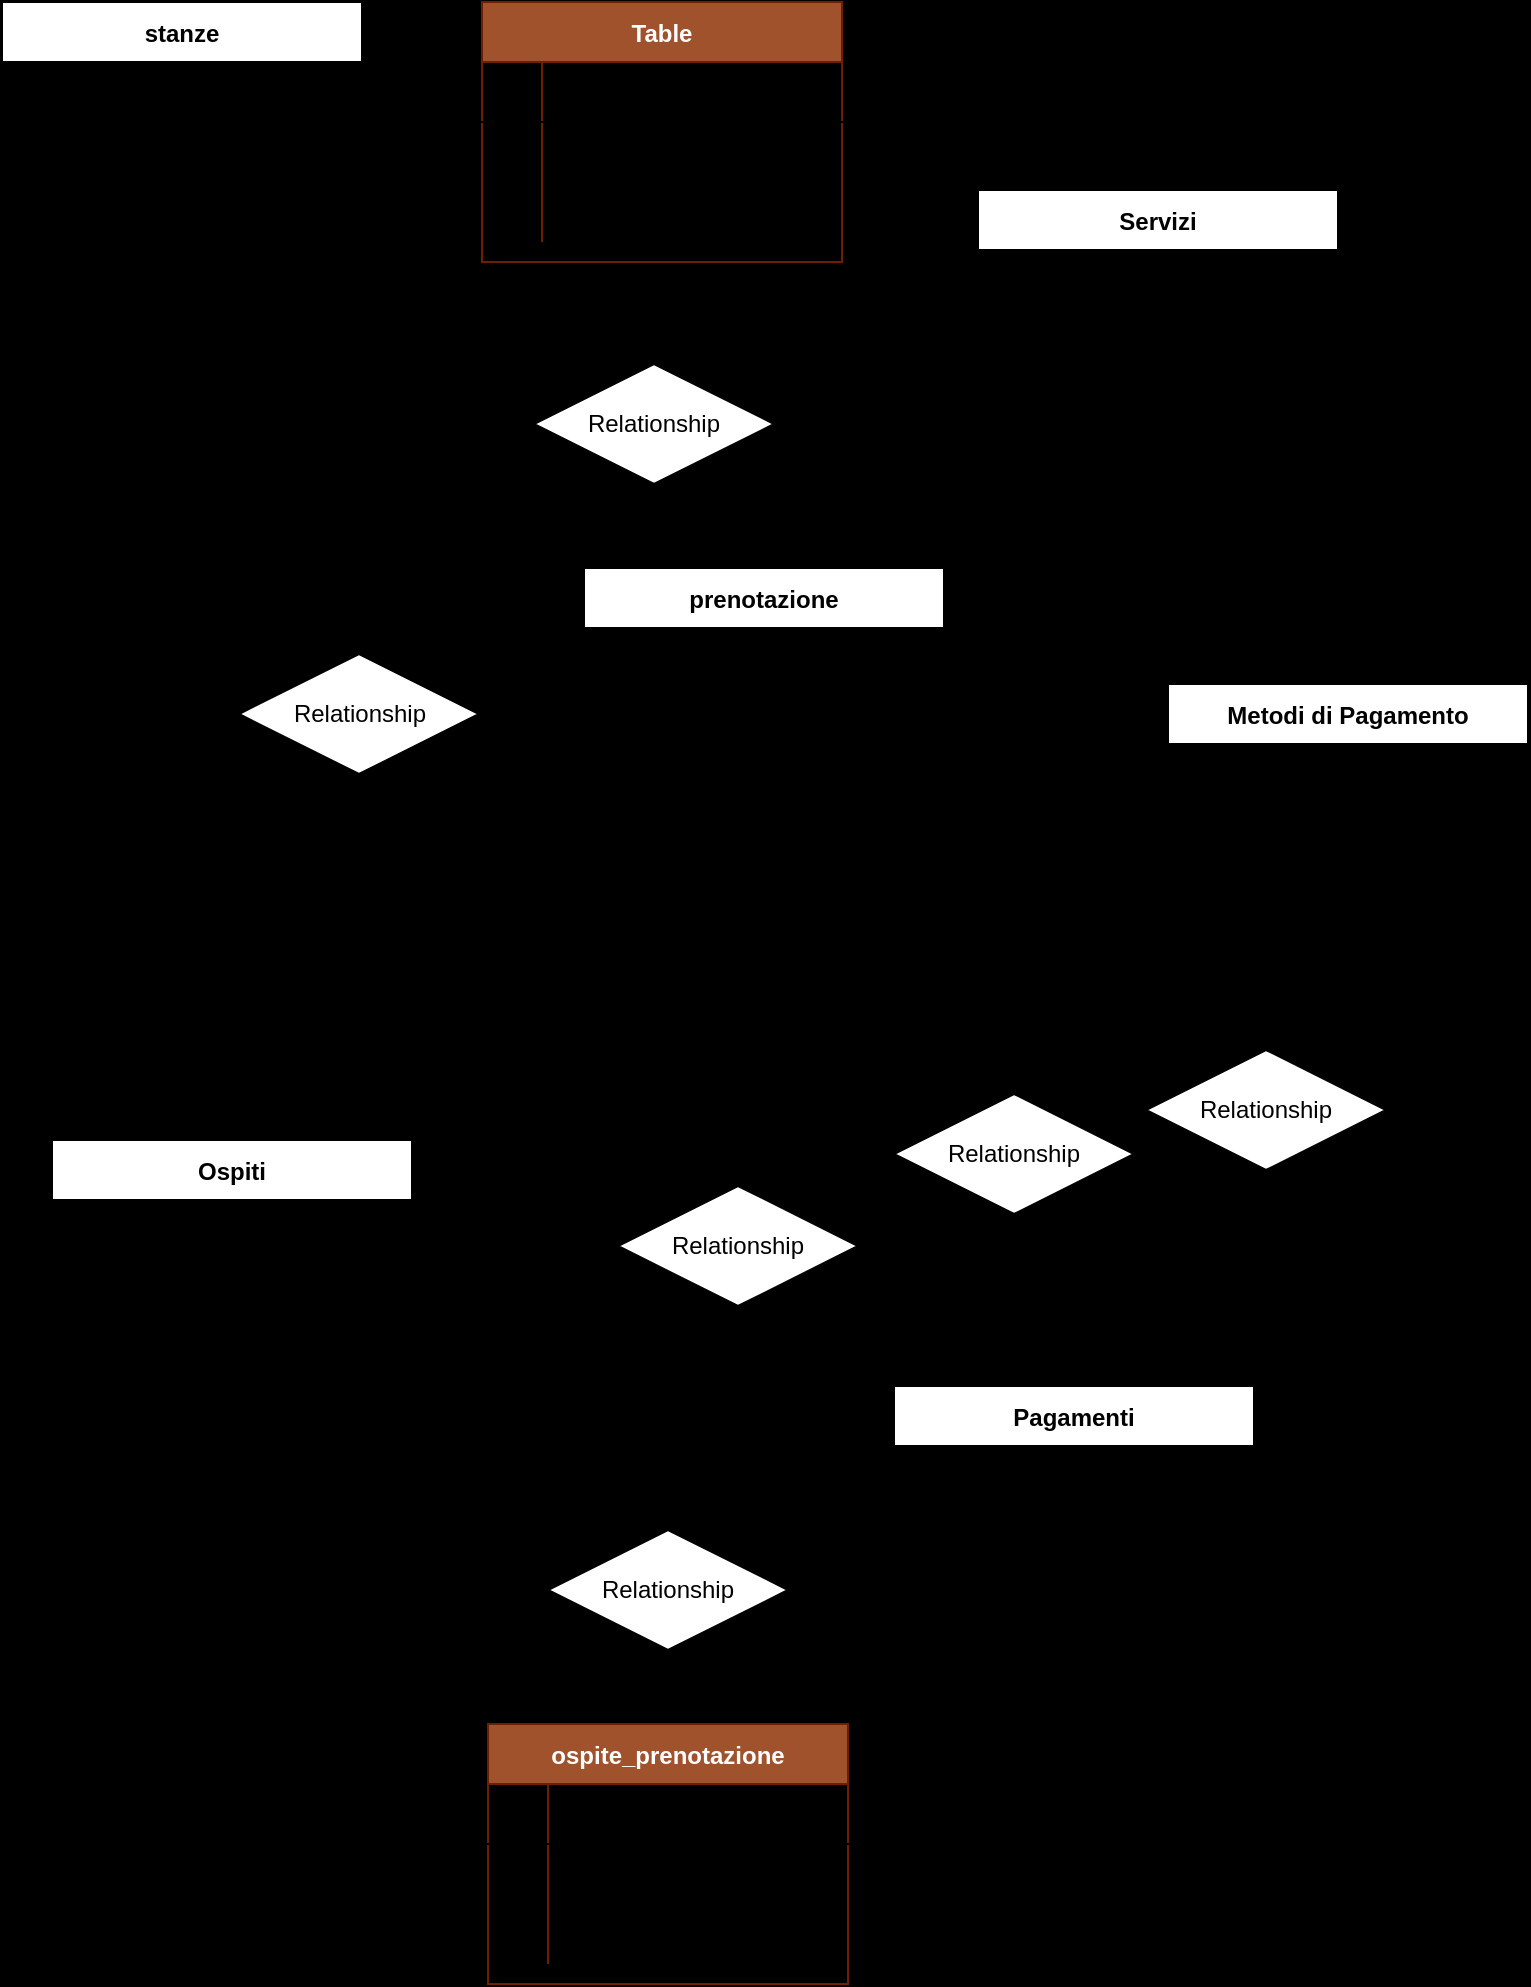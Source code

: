 <mxfile version="13.10.0" type="embed">
    <diagram id="PsOmv_sZk0__hYsDQD5o" name="Page-1">
        <mxGraphModel dx="965" dy="562" grid="0" gridSize="10" guides="1" tooltips="1" connect="1" arrows="1" fold="1" page="1" pageScale="1" pageWidth="827" pageHeight="1169" background="#000000" math="0" shadow="0">
            <root>
                <mxCell id="0"/>
                <mxCell id="1" parent="0"/>
                <mxCell id="145" value="stanze" style="shape=table;startSize=30;container=1;collapsible=1;childLayout=tableLayout;fixedRows=1;rowLines=0;fontStyle=1;align=center;resizeLast=1;" parent="1" vertex="1">
                    <mxGeometry x="28" y="11" width="180" height="190" as="geometry"/>
                </mxCell>
                <mxCell id="146" value="" style="shape=partialRectangle;collapsible=0;dropTarget=0;pointerEvents=0;fillColor=none;top=0;left=0;bottom=1;right=0;points=[[0,0.5],[1,0.5]];portConstraint=eastwest;" parent="145" vertex="1">
                    <mxGeometry y="30" width="180" height="30" as="geometry"/>
                </mxCell>
                <mxCell id="147" value="PK" style="shape=partialRectangle;connectable=0;fillColor=none;top=0;left=0;bottom=0;right=0;fontStyle=1;overflow=hidden;" parent="146" vertex="1">
                    <mxGeometry width="30" height="30" as="geometry"/>
                </mxCell>
                <mxCell id="148" value="ID" style="shape=partialRectangle;connectable=0;fillColor=none;top=0;left=0;bottom=0;right=0;align=left;spacingLeft=6;fontStyle=5;overflow=hidden;" parent="146" vertex="1">
                    <mxGeometry x="30" width="150" height="30" as="geometry"/>
                </mxCell>
                <mxCell id="149" value="" style="shape=partialRectangle;collapsible=0;dropTarget=0;pointerEvents=0;fillColor=none;top=0;left=0;bottom=0;right=0;points=[[0,0.5],[1,0.5]];portConstraint=eastwest;" parent="145" vertex="1">
                    <mxGeometry y="60" width="180" height="30" as="geometry"/>
                </mxCell>
                <mxCell id="150" value="" style="shape=partialRectangle;connectable=0;fillColor=none;top=0;left=0;bottom=0;right=0;editable=1;overflow=hidden;" parent="149" vertex="1">
                    <mxGeometry width="30" height="30" as="geometry"/>
                </mxCell>
                <mxCell id="151" value="nome" style="shape=partialRectangle;connectable=0;fillColor=none;top=0;left=0;bottom=0;right=0;align=left;spacingLeft=6;overflow=hidden;" parent="149" vertex="1">
                    <mxGeometry x="30" width="150" height="30" as="geometry"/>
                </mxCell>
                <mxCell id="155" value="" style="shape=partialRectangle;collapsible=0;dropTarget=0;pointerEvents=0;fillColor=none;top=0;left=0;bottom=0;right=0;points=[[0,0.5],[1,0.5]];portConstraint=eastwest;" parent="145" vertex="1">
                    <mxGeometry y="90" width="180" height="30" as="geometry"/>
                </mxCell>
                <mxCell id="156" value="" style="shape=partialRectangle;connectable=0;fillColor=none;top=0;left=0;bottom=0;right=0;editable=1;overflow=hidden;" parent="155" vertex="1">
                    <mxGeometry width="30" height="30" as="geometry"/>
                </mxCell>
                <mxCell id="157" value="numero" style="shape=partialRectangle;connectable=0;fillColor=none;top=0;left=0;bottom=0;right=0;align=left;spacingLeft=6;overflow=hidden;" parent="155" vertex="1">
                    <mxGeometry x="30" width="150" height="30" as="geometry"/>
                </mxCell>
                <mxCell id="213" value="" style="shape=partialRectangle;collapsible=0;dropTarget=0;pointerEvents=0;fillColor=none;top=0;left=0;bottom=0;right=0;points=[[0,0.5],[1,0.5]];portConstraint=eastwest;" parent="145" vertex="1">
                    <mxGeometry y="120" width="180" height="30" as="geometry"/>
                </mxCell>
                <mxCell id="214" value="" style="shape=partialRectangle;connectable=0;fillColor=none;top=0;left=0;bottom=0;right=0;editable=1;overflow=hidden;" parent="213" vertex="1">
                    <mxGeometry width="30" height="30" as="geometry"/>
                </mxCell>
                <mxCell id="215" value="piano" style="shape=partialRectangle;connectable=0;fillColor=none;top=0;left=0;bottom=0;right=0;align=left;spacingLeft=6;overflow=hidden;" parent="213" vertex="1">
                    <mxGeometry x="30" width="150" height="30" as="geometry"/>
                </mxCell>
                <mxCell id="216" value="" style="shape=partialRectangle;collapsible=0;dropTarget=0;pointerEvents=0;fillColor=none;top=0;left=0;bottom=0;right=0;points=[[0,0.5],[1,0.5]];portConstraint=eastwest;" parent="145" vertex="1">
                    <mxGeometry y="150" width="180" height="30" as="geometry"/>
                </mxCell>
                <mxCell id="217" value="" style="shape=partialRectangle;connectable=0;fillColor=none;top=0;left=0;bottom=0;right=0;editable=1;overflow=hidden;" parent="216" vertex="1">
                    <mxGeometry width="30" height="30" as="geometry"/>
                </mxCell>
                <mxCell id="218" value="posti_letto" style="shape=partialRectangle;connectable=0;fillColor=none;top=0;left=0;bottom=0;right=0;align=left;spacingLeft=6;overflow=hidden;" parent="216" vertex="1">
                    <mxGeometry x="30" width="150" height="30" as="geometry"/>
                </mxCell>
                <mxCell id="200" value="Servizi" style="shape=table;startSize=30;container=1;collapsible=1;childLayout=tableLayout;fixedRows=1;rowLines=0;fontStyle=1;align=center;resizeLast=1;" parent="1" vertex="1">
                    <mxGeometry x="516" y="105" width="180" height="100" as="geometry"/>
                </mxCell>
                <mxCell id="201" value="" style="shape=partialRectangle;collapsible=0;dropTarget=0;pointerEvents=0;fillColor=none;top=0;left=0;bottom=1;right=0;points=[[0,0.5],[1,0.5]];portConstraint=eastwest;" parent="200" vertex="1">
                    <mxGeometry y="30" width="180" height="30" as="geometry"/>
                </mxCell>
                <mxCell id="202" value="PK" style="shape=partialRectangle;connectable=0;fillColor=none;top=0;left=0;bottom=0;right=0;fontStyle=1;overflow=hidden;" parent="201" vertex="1">
                    <mxGeometry width="30" height="30" as="geometry"/>
                </mxCell>
                <mxCell id="203" value="ID" style="shape=partialRectangle;connectable=0;fillColor=none;top=0;left=0;bottom=0;right=0;align=left;spacingLeft=6;fontStyle=5;overflow=hidden;" parent="201" vertex="1">
                    <mxGeometry x="30" width="150" height="30" as="geometry"/>
                </mxCell>
                <mxCell id="204" value="" style="shape=partialRectangle;collapsible=0;dropTarget=0;pointerEvents=0;fillColor=none;top=0;left=0;bottom=0;right=0;points=[[0,0.5],[1,0.5]];portConstraint=eastwest;" parent="200" vertex="1">
                    <mxGeometry y="60" width="180" height="30" as="geometry"/>
                </mxCell>
                <mxCell id="205" value="" style="shape=partialRectangle;connectable=0;fillColor=none;top=0;left=0;bottom=0;right=0;editable=1;overflow=hidden;" parent="204" vertex="1">
                    <mxGeometry width="30" height="30" as="geometry"/>
                </mxCell>
                <mxCell id="206" value="descrizione" style="shape=partialRectangle;connectable=0;fillColor=none;top=0;left=0;bottom=0;right=0;align=left;spacingLeft=6;overflow=hidden;" parent="204" vertex="1">
                    <mxGeometry x="30" width="150" height="30" as="geometry"/>
                </mxCell>
                <mxCell id="445" style="edgeStyle=orthogonalEdgeStyle;rounded=0;orthogonalLoop=1;jettySize=auto;html=1;exitX=0.5;exitY=1;exitDx=0;exitDy=0;entryX=0.5;entryY=0;entryDx=0;entryDy=0;endArrow=none;endFill=0;" edge="1" parent="1" source="446" target="310">
                    <mxGeometry relative="1" as="geometry"/>
                </mxCell>
                <mxCell id="232" value="prenotazione" style="shape=table;startSize=30;container=1;collapsible=1;childLayout=tableLayout;fixedRows=1;rowLines=0;fontStyle=1;align=center;resizeLast=1;" parent="1" vertex="1">
                    <mxGeometry x="319" y="294" width="180" height="220" as="geometry"/>
                </mxCell>
                <mxCell id="233" value="" style="shape=partialRectangle;collapsible=0;dropTarget=0;pointerEvents=0;fillColor=none;top=0;left=0;bottom=1;right=0;points=[[0,0.5],[1,0.5]];portConstraint=eastwest;" parent="232" vertex="1">
                    <mxGeometry y="30" width="180" height="30" as="geometry"/>
                </mxCell>
                <mxCell id="234" value="PK" style="shape=partialRectangle;connectable=0;fillColor=none;top=0;left=0;bottom=0;right=0;fontStyle=1;overflow=hidden;" parent="233" vertex="1">
                    <mxGeometry width="30" height="30" as="geometry"/>
                </mxCell>
                <mxCell id="235" value="ID" style="shape=partialRectangle;connectable=0;fillColor=none;top=0;left=0;bottom=0;right=0;align=left;spacingLeft=6;fontStyle=5;overflow=hidden;" parent="233" vertex="1">
                    <mxGeometry x="30" width="150" height="30" as="geometry"/>
                </mxCell>
                <mxCell id="236" value="" style="shape=partialRectangle;collapsible=0;dropTarget=0;pointerEvents=0;fillColor=none;top=0;left=0;bottom=0;right=0;points=[[0,0.5],[1,0.5]];portConstraint=eastwest;" parent="232" vertex="1">
                    <mxGeometry y="60" width="180" height="30" as="geometry"/>
                </mxCell>
                <mxCell id="237" value="" style="shape=partialRectangle;connectable=0;fillColor=none;top=0;left=0;bottom=0;right=0;editable=1;overflow=hidden;" parent="236" vertex="1">
                    <mxGeometry width="30" height="30" as="geometry"/>
                </mxCell>
                <mxCell id="238" value="stanza_id" style="shape=partialRectangle;connectable=0;fillColor=none;top=0;left=0;bottom=0;right=0;align=left;spacingLeft=6;overflow=hidden;" parent="236" vertex="1">
                    <mxGeometry x="30" width="150" height="30" as="geometry"/>
                </mxCell>
                <mxCell id="263" value="" style="shape=partialRectangle;collapsible=0;dropTarget=0;pointerEvents=0;fillColor=none;top=0;left=0;bottom=0;right=0;points=[[0,0.5],[1,0.5]];portConstraint=eastwest;" parent="232" vertex="1">
                    <mxGeometry y="90" width="180" height="30" as="geometry"/>
                </mxCell>
                <mxCell id="264" value="" style="shape=partialRectangle;connectable=0;fillColor=none;top=0;left=0;bottom=0;right=0;editable=1;overflow=hidden;" parent="263" vertex="1">
                    <mxGeometry width="30" height="30" as="geometry"/>
                </mxCell>
                <mxCell id="265" value="check-in" style="shape=partialRectangle;connectable=0;fillColor=none;top=0;left=0;bottom=0;right=0;align=left;spacingLeft=6;overflow=hidden;" parent="263" vertex="1">
                    <mxGeometry x="30" width="150" height="30" as="geometry"/>
                </mxCell>
                <mxCell id="260" value="" style="shape=partialRectangle;collapsible=0;dropTarget=0;pointerEvents=0;fillColor=none;top=0;left=0;bottom=0;right=0;points=[[0,0.5],[1,0.5]];portConstraint=eastwest;" parent="232" vertex="1">
                    <mxGeometry y="120" width="180" height="30" as="geometry"/>
                </mxCell>
                <mxCell id="261" value="" style="shape=partialRectangle;connectable=0;fillColor=none;top=0;left=0;bottom=0;right=0;editable=1;overflow=hidden;" parent="260" vertex="1">
                    <mxGeometry width="30" height="30" as="geometry"/>
                </mxCell>
                <mxCell id="262" value="check-out" style="shape=partialRectangle;connectable=0;fillColor=none;top=0;left=0;bottom=0;right=0;align=left;spacingLeft=6;overflow=hidden;" parent="260" vertex="1">
                    <mxGeometry x="30" width="150" height="30" as="geometry"/>
                </mxCell>
                <mxCell id="239" value="" style="shape=partialRectangle;collapsible=0;dropTarget=0;pointerEvents=0;fillColor=none;top=0;left=0;bottom=0;right=0;points=[[0,0.5],[1,0.5]];portConstraint=eastwest;" parent="232" vertex="1">
                    <mxGeometry y="150" width="180" height="30" as="geometry"/>
                </mxCell>
                <mxCell id="240" value="" style="shape=partialRectangle;connectable=0;fillColor=none;top=0;left=0;bottom=0;right=0;editable=1;overflow=hidden;" parent="239" vertex="1">
                    <mxGeometry width="30" height="30" as="geometry"/>
                </mxCell>
                <mxCell id="241" value="numero_notti" style="shape=partialRectangle;connectable=0;fillColor=none;top=0;left=0;bottom=0;right=0;align=left;spacingLeft=6;overflow=hidden;" parent="239" vertex="1">
                    <mxGeometry x="30" width="150" height="30" as="geometry"/>
                </mxCell>
                <mxCell id="304" value="" style="shape=partialRectangle;collapsible=0;dropTarget=0;pointerEvents=0;fillColor=none;top=0;left=0;bottom=0;right=0;points=[[0,0.5],[1,0.5]];portConstraint=eastwest;" parent="232" vertex="1">
                    <mxGeometry y="180" width="180" height="30" as="geometry"/>
                </mxCell>
                <mxCell id="305" value="" style="shape=partialRectangle;connectable=0;fillColor=none;top=0;left=0;bottom=0;right=0;editable=1;overflow=hidden;" parent="304" vertex="1">
                    <mxGeometry width="30" height="30" as="geometry"/>
                </mxCell>
                <mxCell id="306" value="status" style="shape=partialRectangle;connectable=0;fillColor=none;top=0;left=0;bottom=0;right=0;align=left;spacingLeft=6;overflow=hidden;" parent="304" vertex="1">
                    <mxGeometry x="30" width="150" height="30" as="geometry"/>
                </mxCell>
                <mxCell id="272" value="Ospiti" style="shape=table;startSize=30;container=1;collapsible=1;childLayout=tableLayout;fixedRows=1;rowLines=0;fontStyle=1;align=center;resizeLast=1;" parent="1" vertex="1">
                    <mxGeometry x="53" y="580" width="180" height="310" as="geometry"/>
                </mxCell>
                <mxCell id="273" value="" style="shape=partialRectangle;collapsible=0;dropTarget=0;pointerEvents=0;fillColor=none;top=0;left=0;bottom=1;right=0;points=[[0,0.5],[1,0.5]];portConstraint=eastwest;" parent="272" vertex="1">
                    <mxGeometry y="30" width="180" height="30" as="geometry"/>
                </mxCell>
                <mxCell id="274" value="PK" style="shape=partialRectangle;connectable=0;fillColor=none;top=0;left=0;bottom=0;right=0;fontStyle=1;overflow=hidden;" parent="273" vertex="1">
                    <mxGeometry width="30" height="30" as="geometry"/>
                </mxCell>
                <mxCell id="275" value="ID" style="shape=partialRectangle;connectable=0;fillColor=none;top=0;left=0;bottom=0;right=0;align=left;spacingLeft=6;fontStyle=5;overflow=hidden;" parent="273" vertex="1">
                    <mxGeometry x="30" width="150" height="30" as="geometry"/>
                </mxCell>
                <mxCell id="276" value="" style="shape=partialRectangle;collapsible=0;dropTarget=0;pointerEvents=0;fillColor=none;top=0;left=0;bottom=0;right=0;points=[[0,0.5],[1,0.5]];portConstraint=eastwest;" parent="272" vertex="1">
                    <mxGeometry y="60" width="180" height="30" as="geometry"/>
                </mxCell>
                <mxCell id="277" value="" style="shape=partialRectangle;connectable=0;fillColor=none;top=0;left=0;bottom=0;right=0;editable=1;overflow=hidden;" parent="276" vertex="1">
                    <mxGeometry width="30" height="30" as="geometry"/>
                </mxCell>
                <mxCell id="278" value="nome" style="shape=partialRectangle;connectable=0;fillColor=none;top=0;left=0;bottom=0;right=0;align=left;spacingLeft=6;overflow=hidden;" parent="276" vertex="1">
                    <mxGeometry x="30" width="150" height="30" as="geometry"/>
                </mxCell>
                <mxCell id="279" value="" style="shape=partialRectangle;collapsible=0;dropTarget=0;pointerEvents=0;fillColor=none;top=0;left=0;bottom=0;right=0;points=[[0,0.5],[1,0.5]];portConstraint=eastwest;" parent="272" vertex="1">
                    <mxGeometry y="90" width="180" height="30" as="geometry"/>
                </mxCell>
                <mxCell id="280" value="" style="shape=partialRectangle;connectable=0;fillColor=none;top=0;left=0;bottom=0;right=0;editable=1;overflow=hidden;" parent="279" vertex="1">
                    <mxGeometry width="30" height="30" as="geometry"/>
                </mxCell>
                <mxCell id="281" value="cognome" style="shape=partialRectangle;connectable=0;fillColor=none;top=0;left=0;bottom=0;right=0;align=left;spacingLeft=6;overflow=hidden;" parent="279" vertex="1">
                    <mxGeometry x="30" width="150" height="30" as="geometry"/>
                </mxCell>
                <mxCell id="282" value="" style="shape=partialRectangle;collapsible=0;dropTarget=0;pointerEvents=0;fillColor=none;top=0;left=0;bottom=0;right=0;points=[[0,0.5],[1,0.5]];portConstraint=eastwest;" parent="272" vertex="1">
                    <mxGeometry y="120" width="180" height="30" as="geometry"/>
                </mxCell>
                <mxCell id="283" value="" style="shape=partialRectangle;connectable=0;fillColor=none;top=0;left=0;bottom=0;right=0;editable=1;overflow=hidden;" parent="282" vertex="1">
                    <mxGeometry width="30" height="30" as="geometry"/>
                </mxCell>
                <mxCell id="284" value="indirizzo" style="shape=partialRectangle;connectable=0;fillColor=none;top=0;left=0;bottom=0;right=0;align=left;spacingLeft=6;overflow=hidden;" parent="282" vertex="1">
                    <mxGeometry x="30" width="150" height="30" as="geometry"/>
                </mxCell>
                <mxCell id="289" value="" style="shape=partialRectangle;collapsible=0;dropTarget=0;pointerEvents=0;fillColor=none;top=0;left=0;bottom=0;right=0;points=[[0,0.5],[1,0.5]];portConstraint=eastwest;" parent="272" vertex="1">
                    <mxGeometry y="150" width="180" height="30" as="geometry"/>
                </mxCell>
                <mxCell id="290" value="" style="shape=partialRectangle;connectable=0;fillColor=none;top=0;left=0;bottom=0;right=0;editable=1;overflow=hidden;" parent="289" vertex="1">
                    <mxGeometry width="30" height="30" as="geometry"/>
                </mxCell>
                <mxCell id="291" value="nazionalità" style="shape=partialRectangle;connectable=0;fillColor=none;top=0;left=0;bottom=0;right=0;align=left;spacingLeft=6;overflow=hidden;" parent="289" vertex="1">
                    <mxGeometry x="30" width="150" height="30" as="geometry"/>
                </mxCell>
                <mxCell id="386" value="" style="shape=partialRectangle;collapsible=0;dropTarget=0;pointerEvents=0;fillColor=none;top=0;left=0;bottom=0;right=0;points=[[0,0.5],[1,0.5]];portConstraint=eastwest;" vertex="1" parent="272">
                    <mxGeometry y="180" width="180" height="30" as="geometry"/>
                </mxCell>
                <mxCell id="387" value="" style="shape=partialRectangle;connectable=0;fillColor=none;top=0;left=0;bottom=0;right=0;editable=1;overflow=hidden;" vertex="1" parent="386">
                    <mxGeometry width="30" height="30" as="geometry"/>
                </mxCell>
                <mxCell id="388" value="numero_di_telefono" style="shape=partialRectangle;connectable=0;fillColor=none;top=0;left=0;bottom=0;right=0;align=left;spacingLeft=6;overflow=hidden;" vertex="1" parent="386">
                    <mxGeometry x="30" width="150" height="30" as="geometry"/>
                </mxCell>
                <mxCell id="395" value="" style="shape=partialRectangle;collapsible=0;dropTarget=0;pointerEvents=0;fillColor=none;top=0;left=0;bottom=0;right=0;points=[[0,0.5],[1,0.5]];portConstraint=eastwest;" vertex="1" parent="272">
                    <mxGeometry y="210" width="180" height="30" as="geometry"/>
                </mxCell>
                <mxCell id="396" value="" style="shape=partialRectangle;connectable=0;fillColor=none;top=0;left=0;bottom=0;right=0;editable=1;overflow=hidden;" vertex="1" parent="395">
                    <mxGeometry width="30" height="30" as="geometry"/>
                </mxCell>
                <mxCell id="397" value="data_di_nascita" style="shape=partialRectangle;connectable=0;fillColor=none;top=0;left=0;bottom=0;right=0;align=left;spacingLeft=6;overflow=hidden;" vertex="1" parent="395">
                    <mxGeometry x="30" width="150" height="30" as="geometry"/>
                </mxCell>
                <mxCell id="392" value="" style="shape=partialRectangle;collapsible=0;dropTarget=0;pointerEvents=0;fillColor=none;top=0;left=0;bottom=0;right=0;points=[[0,0.5],[1,0.5]];portConstraint=eastwest;" vertex="1" parent="272">
                    <mxGeometry y="240" width="180" height="30" as="geometry"/>
                </mxCell>
                <mxCell id="393" value="" style="shape=partialRectangle;connectable=0;fillColor=none;top=0;left=0;bottom=0;right=0;editable=1;overflow=hidden;" vertex="1" parent="392">
                    <mxGeometry width="30" height="30" as="geometry"/>
                </mxCell>
                <mxCell id="394" value="tipo_di_documento" style="shape=partialRectangle;connectable=0;fillColor=none;top=0;left=0;bottom=0;right=0;align=left;spacingLeft=6;overflow=hidden;" vertex="1" parent="392">
                    <mxGeometry x="30" width="150" height="30" as="geometry"/>
                </mxCell>
                <mxCell id="389" value="" style="shape=partialRectangle;collapsible=0;dropTarget=0;pointerEvents=0;fillColor=none;top=0;left=0;bottom=0;right=0;points=[[0,0.5],[1,0.5]];portConstraint=eastwest;" vertex="1" parent="272">
                    <mxGeometry y="270" width="180" height="30" as="geometry"/>
                </mxCell>
                <mxCell id="390" value="" style="shape=partialRectangle;connectable=0;fillColor=none;top=0;left=0;bottom=0;right=0;editable=1;overflow=hidden;" vertex="1" parent="389">
                    <mxGeometry width="30" height="30" as="geometry"/>
                </mxCell>
                <mxCell id="391" value="numero_di_documento" style="shape=partialRectangle;connectable=0;fillColor=none;top=0;left=0;bottom=0;right=0;align=left;spacingLeft=6;overflow=hidden;" vertex="1" parent="389">
                    <mxGeometry x="30" width="150" height="30" as="geometry"/>
                </mxCell>
                <mxCell id="310" value="Pagamenti" style="shape=table;startSize=30;container=1;collapsible=1;childLayout=tableLayout;fixedRows=1;rowLines=0;fontStyle=1;align=center;resizeLast=1;" parent="1" vertex="1">
                    <mxGeometry x="474" y="703" width="180" height="190" as="geometry"/>
                </mxCell>
                <mxCell id="311" value="" style="shape=partialRectangle;collapsible=0;dropTarget=0;pointerEvents=0;fillColor=none;top=0;left=0;bottom=1;right=0;points=[[0,0.5],[1,0.5]];portConstraint=eastwest;" parent="310" vertex="1">
                    <mxGeometry y="30" width="180" height="30" as="geometry"/>
                </mxCell>
                <mxCell id="312" value="PK" style="shape=partialRectangle;connectable=0;fillColor=none;top=0;left=0;bottom=0;right=0;fontStyle=1;overflow=hidden;" parent="311" vertex="1">
                    <mxGeometry width="30" height="30" as="geometry"/>
                </mxCell>
                <mxCell id="313" value="ID" style="shape=partialRectangle;connectable=0;fillColor=none;top=0;left=0;bottom=0;right=0;align=left;spacingLeft=6;fontStyle=5;overflow=hidden;" parent="311" vertex="1">
                    <mxGeometry x="30" width="150" height="30" as="geometry"/>
                </mxCell>
                <mxCell id="314" value="" style="shape=partialRectangle;collapsible=0;dropTarget=0;pointerEvents=0;fillColor=none;top=0;left=0;bottom=0;right=0;points=[[0,0.5],[1,0.5]];portConstraint=eastwest;" parent="310" vertex="1">
                    <mxGeometry y="60" width="180" height="30" as="geometry"/>
                </mxCell>
                <mxCell id="315" value="FK" style="shape=partialRectangle;connectable=0;fillColor=none;top=0;left=0;bottom=0;right=0;editable=1;overflow=hidden;" parent="314" vertex="1">
                    <mxGeometry width="30" height="30" as="geometry"/>
                </mxCell>
                <mxCell id="316" value="metodo_di_pagamento_id" style="shape=partialRectangle;connectable=0;fillColor=none;top=0;left=0;bottom=0;right=0;align=left;spacingLeft=6;overflow=hidden;" parent="314" vertex="1">
                    <mxGeometry x="30" width="150" height="30" as="geometry"/>
                </mxCell>
                <mxCell id="442" value="" style="shape=partialRectangle;collapsible=0;dropTarget=0;pointerEvents=0;fillColor=none;top=0;left=0;bottom=0;right=0;points=[[0,0.5],[1,0.5]];portConstraint=eastwest;" vertex="1" parent="310">
                    <mxGeometry y="90" width="180" height="30" as="geometry"/>
                </mxCell>
                <mxCell id="443" value="FK" style="shape=partialRectangle;connectable=0;fillColor=none;top=0;left=0;bottom=0;right=0;editable=1;overflow=hidden;" vertex="1" parent="442">
                    <mxGeometry width="30" height="30" as="geometry"/>
                </mxCell>
                <mxCell id="444" value="prenotazione_id" style="shape=partialRectangle;connectable=0;fillColor=none;top=0;left=0;bottom=0;right=0;align=left;spacingLeft=6;overflow=hidden;" vertex="1" parent="442">
                    <mxGeometry x="30" width="150" height="30" as="geometry"/>
                </mxCell>
                <mxCell id="317" value="" style="shape=partialRectangle;collapsible=0;dropTarget=0;pointerEvents=0;fillColor=none;top=0;left=0;bottom=0;right=0;points=[[0,0.5],[1,0.5]];portConstraint=eastwest;" parent="310" vertex="1">
                    <mxGeometry y="120" width="180" height="30" as="geometry"/>
                </mxCell>
                <mxCell id="318" value="FK" style="shape=partialRectangle;connectable=0;fillColor=none;top=0;left=0;bottom=0;right=0;editable=1;overflow=hidden;" parent="317" vertex="1">
                    <mxGeometry width="30" height="30" as="geometry"/>
                </mxCell>
                <mxCell id="319" value="ospite_id" style="shape=partialRectangle;connectable=0;fillColor=none;top=0;left=0;bottom=0;right=0;align=left;spacingLeft=6;overflow=hidden;" parent="317" vertex="1">
                    <mxGeometry x="30" width="150" height="30" as="geometry"/>
                </mxCell>
                <mxCell id="320" value="" style="shape=partialRectangle;collapsible=0;dropTarget=0;pointerEvents=0;fillColor=none;top=0;left=0;bottom=0;right=0;points=[[0,0.5],[1,0.5]];portConstraint=eastwest;" parent="310" vertex="1">
                    <mxGeometry y="150" width="180" height="30" as="geometry"/>
                </mxCell>
                <mxCell id="321" value="" style="shape=partialRectangle;connectable=0;fillColor=none;top=0;left=0;bottom=0;right=0;editable=1;overflow=hidden;" parent="320" vertex="1">
                    <mxGeometry width="30" height="30" as="geometry"/>
                </mxCell>
                <mxCell id="322" value="totale_pagamento" style="shape=partialRectangle;connectable=0;fillColor=none;top=0;left=0;bottom=0;right=0;align=left;spacingLeft=6;overflow=hidden;" parent="320" vertex="1">
                    <mxGeometry x="30" width="150" height="30" as="geometry"/>
                </mxCell>
                <mxCell id="355" style="edgeStyle=orthogonalEdgeStyle;rounded=0;orthogonalLoop=1;jettySize=auto;html=1;exitX=1;exitY=0.5;exitDx=0;exitDy=0;entryX=0;entryY=0.5;entryDx=0;entryDy=0;endArrow=none;endFill=0;" edge="1" parent="1" source="356" target="201">
                    <mxGeometry relative="1" as="geometry"/>
                </mxCell>
                <mxCell id="356" value="Relationship" style="shape=rhombus;perimeter=rhombusPerimeter;whiteSpace=wrap;html=1;align=center;" vertex="1" parent="1">
                    <mxGeometry x="294" y="192" width="120" height="60" as="geometry"/>
                </mxCell>
                <mxCell id="357" style="edgeStyle=orthogonalEdgeStyle;rounded=0;orthogonalLoop=1;jettySize=auto;html=1;exitX=1;exitY=0.5;exitDx=0;exitDy=0;entryX=0;entryY=0.5;entryDx=0;entryDy=0;endArrow=none;endFill=0;" edge="1" parent="1" source="155" target="356">
                    <mxGeometry relative="1" as="geometry">
                        <mxPoint x="242" y="125" as="sourcePoint"/>
                        <mxPoint x="369" y="65" as="targetPoint"/>
                    </mxGeometry>
                </mxCell>
                <mxCell id="358" value="*" style="text;html=1;align=center;verticalAlign=middle;resizable=0;points=[];autosize=1;" vertex="1" parent="1">
                    <mxGeometry x="281" y="192" width="15" height="18" as="geometry"/>
                </mxCell>
                <mxCell id="359" value="*" style="text;html=1;align=center;verticalAlign=middle;resizable=0;points=[];autosize=1;" vertex="1" parent="1">
                    <mxGeometry x="411" y="192" width="15" height="18" as="geometry"/>
                </mxCell>
                <mxCell id="368" value="Table" style="shape=table;startSize=30;container=1;collapsible=1;childLayout=tableLayout;fixedRows=1;rowLines=0;fontStyle=1;align=center;resizeLast=1;fillColor=#a0522d;strokeColor=#6D1F00;fontColor=#ffffff;" vertex="1" parent="1">
                    <mxGeometry x="268" y="11" width="180" height="130" as="geometry"/>
                </mxCell>
                <mxCell id="369" value="" style="shape=partialRectangle;collapsible=0;dropTarget=0;pointerEvents=0;fillColor=none;top=0;left=0;bottom=1;right=0;points=[[0,0.5],[1,0.5]];portConstraint=eastwest;" vertex="1" parent="368">
                    <mxGeometry y="30" width="180" height="30" as="geometry"/>
                </mxCell>
                <mxCell id="370" value="PK" style="shape=partialRectangle;connectable=0;fillColor=none;top=0;left=0;bottom=0;right=0;fontStyle=1;overflow=hidden;" vertex="1" parent="369">
                    <mxGeometry width="30" height="30" as="geometry"/>
                </mxCell>
                <mxCell id="371" value="ID" style="shape=partialRectangle;connectable=0;fillColor=none;top=0;left=0;bottom=0;right=0;align=left;spacingLeft=6;fontStyle=5;overflow=hidden;" vertex="1" parent="369">
                    <mxGeometry x="30" width="150" height="30" as="geometry"/>
                </mxCell>
                <mxCell id="372" value="" style="shape=partialRectangle;collapsible=0;dropTarget=0;pointerEvents=0;fillColor=none;top=0;left=0;bottom=0;right=0;points=[[0,0.5],[1,0.5]];portConstraint=eastwest;" vertex="1" parent="368">
                    <mxGeometry y="60" width="180" height="30" as="geometry"/>
                </mxCell>
                <mxCell id="373" value="FK" style="shape=partialRectangle;connectable=0;fillColor=none;top=0;left=0;bottom=0;right=0;editable=1;overflow=hidden;" vertex="1" parent="372">
                    <mxGeometry width="30" height="30" as="geometry"/>
                </mxCell>
                <mxCell id="374" value="servizio_id" style="shape=partialRectangle;connectable=0;fillColor=none;top=0;left=0;bottom=0;right=0;align=left;spacingLeft=6;overflow=hidden;" vertex="1" parent="372">
                    <mxGeometry x="30" width="150" height="30" as="geometry"/>
                </mxCell>
                <mxCell id="375" value="" style="shape=partialRectangle;collapsible=0;dropTarget=0;pointerEvents=0;fillColor=none;top=0;left=0;bottom=0;right=0;points=[[0,0.5],[1,0.5]];portConstraint=eastwest;" vertex="1" parent="368">
                    <mxGeometry y="90" width="180" height="30" as="geometry"/>
                </mxCell>
                <mxCell id="376" value="FK" style="shape=partialRectangle;connectable=0;fillColor=none;top=0;left=0;bottom=0;right=0;editable=1;overflow=hidden;" vertex="1" parent="375">
                    <mxGeometry width="30" height="30" as="geometry"/>
                </mxCell>
                <mxCell id="377" value="stanza_id" style="shape=partialRectangle;connectable=0;fillColor=none;top=0;left=0;bottom=0;right=0;align=left;spacingLeft=6;overflow=hidden;" vertex="1" parent="375">
                    <mxGeometry x="30" width="150" height="30" as="geometry"/>
                </mxCell>
                <mxCell id="383" style="edgeStyle=orthogonalEdgeStyle;rounded=0;orthogonalLoop=1;jettySize=auto;html=1;exitX=0;exitY=0.5;exitDx=0;exitDy=0;entryX=0.5;entryY=1;entryDx=0;entryDy=0;endArrow=none;endFill=0;" edge="1" parent="1" source="381" target="145">
                    <mxGeometry relative="1" as="geometry"/>
                </mxCell>
                <mxCell id="401" style="edgeStyle=orthogonalEdgeStyle;rounded=0;orthogonalLoop=1;jettySize=auto;html=1;exitX=1;exitY=0.5;exitDx=0;exitDy=0;entryX=0;entryY=0.5;entryDx=0;entryDy=0;endArrow=none;endFill=0;" edge="1" parent="1" source="381" target="263">
                    <mxGeometry relative="1" as="geometry"/>
                </mxCell>
                <mxCell id="381" value="Relationship" style="shape=rhombus;perimeter=rhombusPerimeter;whiteSpace=wrap;html=1;align=center;" vertex="1" parent="1">
                    <mxGeometry x="146.5" y="337" width="120" height="60" as="geometry"/>
                </mxCell>
                <mxCell id="384" value="1" style="text;html=1;align=center;verticalAlign=middle;resizable=0;points=[];autosize=1;" vertex="1" parent="1">
                    <mxGeometry x="133" y="334" width="17" height="18" as="geometry"/>
                </mxCell>
                <mxCell id="385" value="*" style="text;html=1;align=center;verticalAlign=middle;resizable=0;points=[];autosize=1;" vertex="1" parent="1">
                    <mxGeometry x="264" y="334" width="15" height="18" as="geometry"/>
                </mxCell>
                <mxCell id="400" style="edgeStyle=orthogonalEdgeStyle;rounded=0;orthogonalLoop=1;jettySize=auto;html=1;exitX=0;exitY=0.5;exitDx=0;exitDy=0;entryX=1;entryY=0.5;entryDx=0;entryDy=0;endArrow=none;endFill=0;" edge="1" parent="1" source="398" target="289">
                    <mxGeometry relative="1" as="geometry"/>
                </mxCell>
                <mxCell id="402" style="edgeStyle=orthogonalEdgeStyle;rounded=0;orthogonalLoop=1;jettySize=auto;html=1;exitX=0.5;exitY=0;exitDx=0;exitDy=0;entryX=0;entryY=0.5;entryDx=0;entryDy=0;endArrow=none;endFill=0;" edge="1" parent="1" source="398" target="239">
                    <mxGeometry relative="1" as="geometry"/>
                </mxCell>
                <mxCell id="398" value="Relationship" style="shape=rhombus;perimeter=rhombusPerimeter;whiteSpace=wrap;html=1;align=center;" vertex="1" parent="1">
                    <mxGeometry x="336" y="603" width="120" height="60" as="geometry"/>
                </mxCell>
                <mxCell id="403" value="1" style="text;html=1;align=center;verticalAlign=middle;resizable=0;points=[];autosize=1;" vertex="1" parent="1">
                    <mxGeometry x="323" y="599" width="17" height="18" as="geometry"/>
                </mxCell>
                <mxCell id="404" value="*" style="text;html=1;align=center;verticalAlign=middle;resizable=0;points=[];autosize=1;" vertex="1" parent="1">
                    <mxGeometry x="454" y="599" width="15" height="18" as="geometry"/>
                </mxCell>
                <mxCell id="405" style="edgeStyle=orthogonalEdgeStyle;rounded=0;orthogonalLoop=1;jettySize=auto;html=1;exitX=0;exitY=0.5;exitDx=0;exitDy=0;entryX=1;entryY=0.5;entryDx=0;entryDy=0;endArrow=none;endFill=0;" edge="1" parent="1" source="407" target="395">
                    <mxGeometry relative="1" as="geometry">
                        <Array as="points"/>
                    </mxGeometry>
                </mxCell>
                <mxCell id="407" value="Relationship" style="shape=rhombus;perimeter=rhombusPerimeter;whiteSpace=wrap;html=1;align=center;" vertex="1" parent="1">
                    <mxGeometry x="301" y="775" width="120" height="60" as="geometry"/>
                </mxCell>
                <mxCell id="408" style="edgeStyle=orthogonalEdgeStyle;rounded=0;orthogonalLoop=1;jettySize=auto;html=1;exitX=0;exitY=0.5;exitDx=0;exitDy=0;entryX=1;entryY=0.5;entryDx=0;entryDy=0;endArrow=none;endFill=0;" edge="1" parent="1" source="317" target="407">
                    <mxGeometry relative="1" as="geometry">
                        <mxPoint x="474" y="808" as="sourcePoint"/>
                        <mxPoint x="233" y="805" as="targetPoint"/>
                        <Array as="points">
                            <mxPoint x="474" y="805"/>
                        </Array>
                    </mxGeometry>
                </mxCell>
                <mxCell id="409" value="1" style="text;html=1;align=center;verticalAlign=middle;resizable=0;points=[];autosize=1;" vertex="1" parent="1">
                    <mxGeometry x="288" y="774" width="17" height="18" as="geometry"/>
                </mxCell>
                <mxCell id="410" value="*" style="text;html=1;align=center;verticalAlign=middle;resizable=0;points=[];autosize=1;" vertex="1" parent="1">
                    <mxGeometry x="419" y="774" width="15" height="18" as="geometry"/>
                </mxCell>
                <mxCell id="411" value="ospite_prenotazione" style="shape=table;startSize=30;container=1;collapsible=1;childLayout=tableLayout;fixedRows=1;rowLines=0;fontStyle=1;align=center;resizeLast=1;fillColor=#a0522d;strokeColor=#6D1F00;fontColor=#ffffff;" vertex="1" parent="1">
                    <mxGeometry x="271" y="872" width="180" height="130" as="geometry"/>
                </mxCell>
                <mxCell id="412" value="" style="shape=partialRectangle;collapsible=0;dropTarget=0;pointerEvents=0;fillColor=none;top=0;left=0;bottom=1;right=0;points=[[0,0.5],[1,0.5]];portConstraint=eastwest;" vertex="1" parent="411">
                    <mxGeometry y="30" width="180" height="30" as="geometry"/>
                </mxCell>
                <mxCell id="413" value="PK" style="shape=partialRectangle;connectable=0;fillColor=none;top=0;left=0;bottom=0;right=0;fontStyle=1;overflow=hidden;" vertex="1" parent="412">
                    <mxGeometry width="30" height="30" as="geometry"/>
                </mxCell>
                <mxCell id="414" value="ID" style="shape=partialRectangle;connectable=0;fillColor=none;top=0;left=0;bottom=0;right=0;align=left;spacingLeft=6;fontStyle=5;overflow=hidden;" vertex="1" parent="412">
                    <mxGeometry x="30" width="150" height="30" as="geometry"/>
                </mxCell>
                <mxCell id="418" value="" style="shape=partialRectangle;collapsible=0;dropTarget=0;pointerEvents=0;fillColor=none;top=0;left=0;bottom=0;right=0;points=[[0,0.5],[1,0.5]];portConstraint=eastwest;" vertex="1" parent="411">
                    <mxGeometry y="60" width="180" height="30" as="geometry"/>
                </mxCell>
                <mxCell id="419" value="FK" style="shape=partialRectangle;connectable=0;fillColor=none;top=0;left=0;bottom=0;right=0;editable=1;overflow=hidden;" vertex="1" parent="418">
                    <mxGeometry width="30" height="30" as="geometry"/>
                </mxCell>
                <mxCell id="420" value="ospite_id" style="shape=partialRectangle;connectable=0;fillColor=none;top=0;left=0;bottom=0;right=0;align=left;spacingLeft=6;overflow=hidden;" vertex="1" parent="418">
                    <mxGeometry x="30" width="150" height="30" as="geometry"/>
                </mxCell>
                <mxCell id="421" value="" style="shape=partialRectangle;collapsible=0;dropTarget=0;pointerEvents=0;fillColor=none;top=0;left=0;bottom=0;right=0;points=[[0,0.5],[1,0.5]];portConstraint=eastwest;" vertex="1" parent="411">
                    <mxGeometry y="90" width="180" height="30" as="geometry"/>
                </mxCell>
                <mxCell id="422" value="FK" style="shape=partialRectangle;connectable=0;fillColor=none;top=0;left=0;bottom=0;right=0;editable=1;overflow=hidden;" vertex="1" parent="421">
                    <mxGeometry width="30" height="30" as="geometry"/>
                </mxCell>
                <mxCell id="423" value="prenotazione_id" style="shape=partialRectangle;connectable=0;fillColor=none;top=0;left=0;bottom=0;right=0;align=left;spacingLeft=6;overflow=hidden;" vertex="1" parent="421">
                    <mxGeometry x="30" width="150" height="30" as="geometry"/>
                </mxCell>
                <mxCell id="424" value="Metodi di Pagamento" style="shape=table;startSize=30;container=1;collapsible=1;childLayout=tableLayout;fixedRows=1;rowLines=0;fontStyle=1;align=center;resizeLast=1;" vertex="1" parent="1">
                    <mxGeometry x="611" y="352" width="180" height="100" as="geometry"/>
                </mxCell>
                <mxCell id="425" value="" style="shape=partialRectangle;collapsible=0;dropTarget=0;pointerEvents=0;fillColor=none;top=0;left=0;bottom=1;right=0;points=[[0,0.5],[1,0.5]];portConstraint=eastwest;" vertex="1" parent="424">
                    <mxGeometry y="30" width="180" height="30" as="geometry"/>
                </mxCell>
                <mxCell id="426" value="PK" style="shape=partialRectangle;connectable=0;fillColor=none;top=0;left=0;bottom=0;right=0;fontStyle=1;overflow=hidden;" vertex="1" parent="425">
                    <mxGeometry width="30" height="30" as="geometry"/>
                </mxCell>
                <mxCell id="427" value="ID" style="shape=partialRectangle;connectable=0;fillColor=none;top=0;left=0;bottom=0;right=0;align=left;spacingLeft=6;fontStyle=5;overflow=hidden;" vertex="1" parent="425">
                    <mxGeometry x="30" width="150" height="30" as="geometry"/>
                </mxCell>
                <mxCell id="428" value="" style="shape=partialRectangle;collapsible=0;dropTarget=0;pointerEvents=0;fillColor=none;top=0;left=0;bottom=0;right=0;points=[[0,0.5],[1,0.5]];portConstraint=eastwest;" vertex="1" parent="424">
                    <mxGeometry y="60" width="180" height="30" as="geometry"/>
                </mxCell>
                <mxCell id="429" value="" style="shape=partialRectangle;connectable=0;fillColor=none;top=0;left=0;bottom=0;right=0;editable=1;overflow=hidden;" vertex="1" parent="428">
                    <mxGeometry width="30" height="30" as="geometry"/>
                </mxCell>
                <mxCell id="430" value="Descrizione" style="shape=partialRectangle;connectable=0;fillColor=none;top=0;left=0;bottom=0;right=0;align=left;spacingLeft=6;overflow=hidden;" vertex="1" parent="428">
                    <mxGeometry x="30" width="150" height="30" as="geometry"/>
                </mxCell>
                <mxCell id="438" style="edgeStyle=orthogonalEdgeStyle;rounded=0;orthogonalLoop=1;jettySize=auto;html=1;exitX=0.5;exitY=1;exitDx=0;exitDy=0;entryX=1;entryY=0.5;entryDx=0;entryDy=0;endArrow=none;endFill=0;" edge="1" parent="1" source="437" target="442">
                    <mxGeometry relative="1" as="geometry">
                        <Array as="points">
                            <mxPoint x="707" y="595"/>
                            <mxPoint x="707" y="808"/>
                        </Array>
                    </mxGeometry>
                </mxCell>
                <mxCell id="439" style="edgeStyle=orthogonalEdgeStyle;rounded=0;orthogonalLoop=1;jettySize=auto;html=1;exitX=0.5;exitY=0;exitDx=0;exitDy=0;entryX=0.5;entryY=1;entryDx=0;entryDy=0;endArrow=none;endFill=0;" edge="1" parent="1" source="437" target="424">
                    <mxGeometry relative="1" as="geometry"/>
                </mxCell>
                <mxCell id="437" value="Relationship" style="shape=rhombus;perimeter=rhombusPerimeter;whiteSpace=wrap;html=1;align=center;" vertex="1" parent="1">
                    <mxGeometry x="600" y="535" width="120" height="60" as="geometry"/>
                </mxCell>
                <mxCell id="440" value="1" style="text;html=1;align=center;verticalAlign=middle;resizable=0;points=[];autosize=1;" vertex="1" parent="1">
                    <mxGeometry x="672" y="514" width="17" height="18" as="geometry"/>
                </mxCell>
                <mxCell id="441" value="*" style="text;html=1;align=center;verticalAlign=middle;resizable=0;points=[];autosize=1;" vertex="1" parent="1">
                    <mxGeometry x="680" y="611" width="15" height="18" as="geometry"/>
                </mxCell>
                <mxCell id="446" value="Relationship" style="shape=rhombus;perimeter=rhombusPerimeter;whiteSpace=wrap;html=1;align=center;" vertex="1" parent="1">
                    <mxGeometry x="474" y="557" width="120" height="60" as="geometry"/>
                </mxCell>
                <mxCell id="447" style="edgeStyle=orthogonalEdgeStyle;rounded=0;orthogonalLoop=1;jettySize=auto;html=1;exitX=1;exitY=0.75;exitDx=0;exitDy=0;entryX=0.5;entryY=0;entryDx=0;entryDy=0;endArrow=none;endFill=0;" edge="1" parent="1" source="232" target="446">
                    <mxGeometry relative="1" as="geometry">
                        <mxPoint x="499.0" y="459" as="sourcePoint"/>
                        <mxPoint x="564.0" y="703" as="targetPoint"/>
                    </mxGeometry>
                </mxCell>
                <mxCell id="448" value="1" style="text;html=1;align=center;verticalAlign=middle;resizable=0;points=[];autosize=1;" vertex="1" parent="1">
                    <mxGeometry x="538" y="535" width="17" height="18" as="geometry"/>
                </mxCell>
                <mxCell id="449" value="1" style="text;html=1;align=center;verticalAlign=middle;resizable=0;points=[];autosize=1;" vertex="1" parent="1">
                    <mxGeometry x="538" y="624" width="17" height="18" as="geometry"/>
                </mxCell>
            </root>
        </mxGraphModel>
    </diagram>
</mxfile>